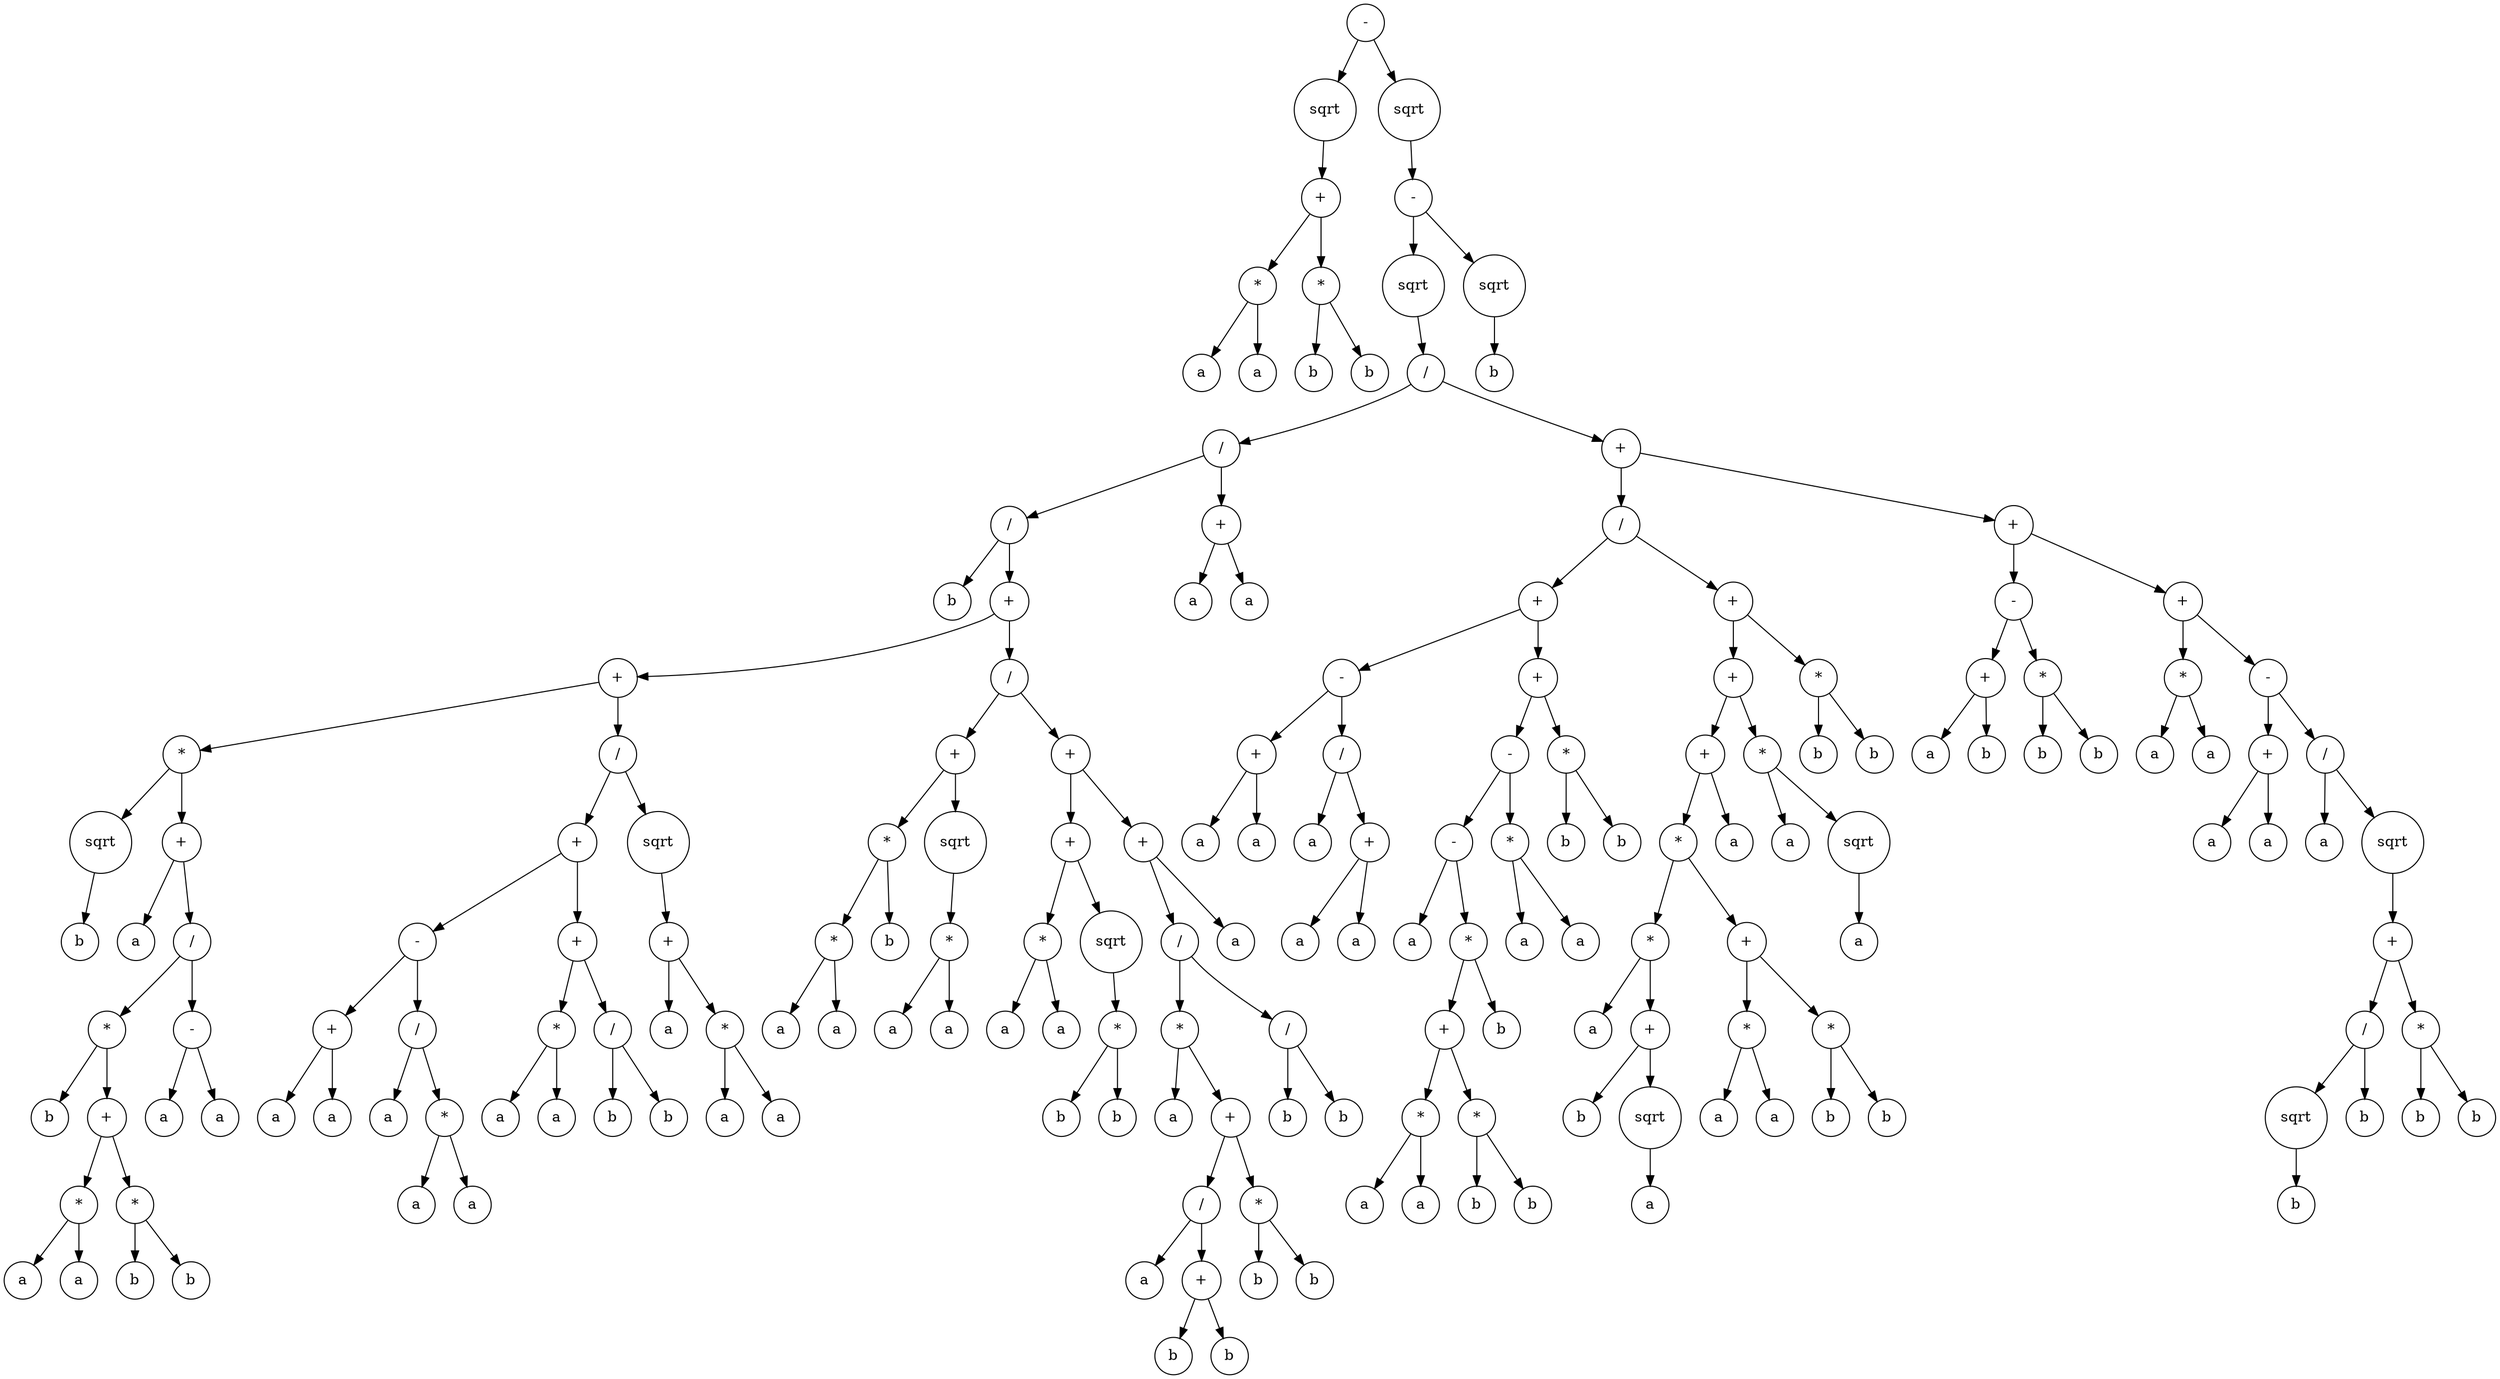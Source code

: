 digraph g {
graph [ordering=out];
node [shape=circle];
n[label = "-"];
n0[label = "sqrt"];
n00[label = "+"];
n000[label = "*"];
n0000[label = "a"];
n000 -> n0000;
n0001[label = "a"];
n000 -> n0001;
n00 -> n000;
n001[label = "*"];
n0010[label = "b"];
n001 -> n0010;
n0011[label = "b"];
n001 -> n0011;
n00 -> n001;
n0 -> n00;
n -> n0;
n1[label = "sqrt"];
n10[label = "-"];
n100[label = "sqrt"];
n1000[label = "/"];
n10000[label = "/"];
n100000[label = "/"];
n1000000[label = "b"];
n100000 -> n1000000;
n1000001[label = "+"];
n10000010[label = "+"];
n100000100[label = "*"];
n1000001000[label = "sqrt"];
n10000010000[label = "b"];
n1000001000 -> n10000010000;
n100000100 -> n1000001000;
n1000001001[label = "+"];
n10000010010[label = "a"];
n1000001001 -> n10000010010;
n10000010011[label = "/"];
n100000100110[label = "*"];
n1000001001100[label = "b"];
n100000100110 -> n1000001001100;
n1000001001101[label = "+"];
n10000010011010[label = "*"];
n100000100110100[label = "a"];
n10000010011010 -> n100000100110100;
n100000100110101[label = "a"];
n10000010011010 -> n100000100110101;
n1000001001101 -> n10000010011010;
n10000010011011[label = "*"];
n100000100110110[label = "b"];
n10000010011011 -> n100000100110110;
n100000100110111[label = "b"];
n10000010011011 -> n100000100110111;
n1000001001101 -> n10000010011011;
n100000100110 -> n1000001001101;
n10000010011 -> n100000100110;
n100000100111[label = "-"];
n1000001001110[label = "a"];
n100000100111 -> n1000001001110;
n1000001001111[label = "a"];
n100000100111 -> n1000001001111;
n10000010011 -> n100000100111;
n1000001001 -> n10000010011;
n100000100 -> n1000001001;
n10000010 -> n100000100;
n100000101[label = "/"];
n1000001010[label = "+"];
n10000010100[label = "-"];
n100000101000[label = "+"];
n1000001010000[label = "a"];
n100000101000 -> n1000001010000;
n1000001010001[label = "a"];
n100000101000 -> n1000001010001;
n10000010100 -> n100000101000;
n100000101001[label = "/"];
n1000001010010[label = "a"];
n100000101001 -> n1000001010010;
n1000001010011[label = "*"];
n10000010100110[label = "a"];
n1000001010011 -> n10000010100110;
n10000010100111[label = "a"];
n1000001010011 -> n10000010100111;
n100000101001 -> n1000001010011;
n10000010100 -> n100000101001;
n1000001010 -> n10000010100;
n10000010101[label = "+"];
n100000101010[label = "*"];
n1000001010100[label = "a"];
n100000101010 -> n1000001010100;
n1000001010101[label = "a"];
n100000101010 -> n1000001010101;
n10000010101 -> n100000101010;
n100000101011[label = "/"];
n1000001010110[label = "b"];
n100000101011 -> n1000001010110;
n1000001010111[label = "b"];
n100000101011 -> n1000001010111;
n10000010101 -> n100000101011;
n1000001010 -> n10000010101;
n100000101 -> n1000001010;
n1000001011[label = "sqrt"];
n10000010110[label = "+"];
n100000101100[label = "a"];
n10000010110 -> n100000101100;
n100000101101[label = "*"];
n1000001011010[label = "a"];
n100000101101 -> n1000001011010;
n1000001011011[label = "a"];
n100000101101 -> n1000001011011;
n10000010110 -> n100000101101;
n1000001011 -> n10000010110;
n100000101 -> n1000001011;
n10000010 -> n100000101;
n1000001 -> n10000010;
n10000011[label = "/"];
n100000110[label = "+"];
n1000001100[label = "*"];
n10000011000[label = "*"];
n100000110000[label = "a"];
n10000011000 -> n100000110000;
n100000110001[label = "a"];
n10000011000 -> n100000110001;
n1000001100 -> n10000011000;
n10000011001[label = "b"];
n1000001100 -> n10000011001;
n100000110 -> n1000001100;
n1000001101[label = "sqrt"];
n10000011010[label = "*"];
n100000110100[label = "a"];
n10000011010 -> n100000110100;
n100000110101[label = "a"];
n10000011010 -> n100000110101;
n1000001101 -> n10000011010;
n100000110 -> n1000001101;
n10000011 -> n100000110;
n100000111[label = "+"];
n1000001110[label = "+"];
n10000011100[label = "*"];
n100000111000[label = "a"];
n10000011100 -> n100000111000;
n100000111001[label = "a"];
n10000011100 -> n100000111001;
n1000001110 -> n10000011100;
n10000011101[label = "sqrt"];
n100000111010[label = "*"];
n1000001110100[label = "b"];
n100000111010 -> n1000001110100;
n1000001110101[label = "b"];
n100000111010 -> n1000001110101;
n10000011101 -> n100000111010;
n1000001110 -> n10000011101;
n100000111 -> n1000001110;
n1000001111[label = "+"];
n10000011110[label = "/"];
n100000111100[label = "*"];
n1000001111000[label = "a"];
n100000111100 -> n1000001111000;
n1000001111001[label = "+"];
n10000011110010[label = "/"];
n100000111100100[label = "a"];
n10000011110010 -> n100000111100100;
n100000111100101[label = "+"];
n1000001111001010[label = "b"];
n100000111100101 -> n1000001111001010;
n1000001111001011[label = "b"];
n100000111100101 -> n1000001111001011;
n10000011110010 -> n100000111100101;
n1000001111001 -> n10000011110010;
n10000011110011[label = "*"];
n100000111100110[label = "b"];
n10000011110011 -> n100000111100110;
n100000111100111[label = "b"];
n10000011110011 -> n100000111100111;
n1000001111001 -> n10000011110011;
n100000111100 -> n1000001111001;
n10000011110 -> n100000111100;
n100000111101[label = "/"];
n1000001111010[label = "b"];
n100000111101 -> n1000001111010;
n1000001111011[label = "b"];
n100000111101 -> n1000001111011;
n10000011110 -> n100000111101;
n1000001111 -> n10000011110;
n10000011111[label = "a"];
n1000001111 -> n10000011111;
n100000111 -> n1000001111;
n10000011 -> n100000111;
n1000001 -> n10000011;
n100000 -> n1000001;
n10000 -> n100000;
n100001[label = "+"];
n1000010[label = "a"];
n100001 -> n1000010;
n1000011[label = "a"];
n100001 -> n1000011;
n10000 -> n100001;
n1000 -> n10000;
n10001[label = "+"];
n100010[label = "/"];
n1000100[label = "+"];
n10001000[label = "-"];
n100010000[label = "+"];
n1000100000[label = "a"];
n100010000 -> n1000100000;
n1000100001[label = "a"];
n100010000 -> n1000100001;
n10001000 -> n100010000;
n100010001[label = "/"];
n1000100010[label = "a"];
n100010001 -> n1000100010;
n1000100011[label = "+"];
n10001000110[label = "a"];
n1000100011 -> n10001000110;
n10001000111[label = "a"];
n1000100011 -> n10001000111;
n100010001 -> n1000100011;
n10001000 -> n100010001;
n1000100 -> n10001000;
n10001001[label = "+"];
n100010010[label = "-"];
n1000100100[label = "-"];
n10001001000[label = "a"];
n1000100100 -> n10001001000;
n10001001001[label = "*"];
n100010010010[label = "+"];
n1000100100100[label = "*"];
n10001001001000[label = "a"];
n1000100100100 -> n10001001001000;
n10001001001001[label = "a"];
n1000100100100 -> n10001001001001;
n100010010010 -> n1000100100100;
n1000100100101[label = "*"];
n10001001001010[label = "b"];
n1000100100101 -> n10001001001010;
n10001001001011[label = "b"];
n1000100100101 -> n10001001001011;
n100010010010 -> n1000100100101;
n10001001001 -> n100010010010;
n100010010011[label = "b"];
n10001001001 -> n100010010011;
n1000100100 -> n10001001001;
n100010010 -> n1000100100;
n1000100101[label = "*"];
n10001001010[label = "a"];
n1000100101 -> n10001001010;
n10001001011[label = "a"];
n1000100101 -> n10001001011;
n100010010 -> n1000100101;
n10001001 -> n100010010;
n100010011[label = "*"];
n1000100110[label = "b"];
n100010011 -> n1000100110;
n1000100111[label = "b"];
n100010011 -> n1000100111;
n10001001 -> n100010011;
n1000100 -> n10001001;
n100010 -> n1000100;
n1000101[label = "+"];
n10001010[label = "+"];
n100010100[label = "+"];
n1000101000[label = "*"];
n10001010000[label = "*"];
n100010100000[label = "a"];
n10001010000 -> n100010100000;
n100010100001[label = "+"];
n1000101000010[label = "b"];
n100010100001 -> n1000101000010;
n1000101000011[label = "sqrt"];
n10001010000110[label = "a"];
n1000101000011 -> n10001010000110;
n100010100001 -> n1000101000011;
n10001010000 -> n100010100001;
n1000101000 -> n10001010000;
n10001010001[label = "+"];
n100010100010[label = "*"];
n1000101000100[label = "a"];
n100010100010 -> n1000101000100;
n1000101000101[label = "a"];
n100010100010 -> n1000101000101;
n10001010001 -> n100010100010;
n100010100011[label = "*"];
n1000101000110[label = "b"];
n100010100011 -> n1000101000110;
n1000101000111[label = "b"];
n100010100011 -> n1000101000111;
n10001010001 -> n100010100011;
n1000101000 -> n10001010001;
n100010100 -> n1000101000;
n1000101001[label = "a"];
n100010100 -> n1000101001;
n10001010 -> n100010100;
n100010101[label = "*"];
n1000101010[label = "a"];
n100010101 -> n1000101010;
n1000101011[label = "sqrt"];
n10001010110[label = "a"];
n1000101011 -> n10001010110;
n100010101 -> n1000101011;
n10001010 -> n100010101;
n1000101 -> n10001010;
n10001011[label = "*"];
n100010110[label = "b"];
n10001011 -> n100010110;
n100010111[label = "b"];
n10001011 -> n100010111;
n1000101 -> n10001011;
n100010 -> n1000101;
n10001 -> n100010;
n100011[label = "+"];
n1000110[label = "-"];
n10001100[label = "+"];
n100011000[label = "a"];
n10001100 -> n100011000;
n100011001[label = "b"];
n10001100 -> n100011001;
n1000110 -> n10001100;
n10001101[label = "*"];
n100011010[label = "b"];
n10001101 -> n100011010;
n100011011[label = "b"];
n10001101 -> n100011011;
n1000110 -> n10001101;
n100011 -> n1000110;
n1000111[label = "+"];
n10001110[label = "*"];
n100011100[label = "a"];
n10001110 -> n100011100;
n100011101[label = "a"];
n10001110 -> n100011101;
n1000111 -> n10001110;
n10001111[label = "-"];
n100011110[label = "+"];
n1000111100[label = "a"];
n100011110 -> n1000111100;
n1000111101[label = "a"];
n100011110 -> n1000111101;
n10001111 -> n100011110;
n100011111[label = "/"];
n1000111110[label = "a"];
n100011111 -> n1000111110;
n1000111111[label = "sqrt"];
n10001111110[label = "+"];
n100011111100[label = "/"];
n1000111111000[label = "sqrt"];
n10001111110000[label = "b"];
n1000111111000 -> n10001111110000;
n100011111100 -> n1000111111000;
n1000111111001[label = "b"];
n100011111100 -> n1000111111001;
n10001111110 -> n100011111100;
n100011111101[label = "*"];
n1000111111010[label = "b"];
n100011111101 -> n1000111111010;
n1000111111011[label = "b"];
n100011111101 -> n1000111111011;
n10001111110 -> n100011111101;
n1000111111 -> n10001111110;
n100011111 -> n1000111111;
n10001111 -> n100011111;
n1000111 -> n10001111;
n100011 -> n1000111;
n10001 -> n100011;
n1000 -> n10001;
n100 -> n1000;
n10 -> n100;
n101[label = "sqrt"];
n1010[label = "b"];
n101 -> n1010;
n10 -> n101;
n1 -> n10;
n -> n1;
}
